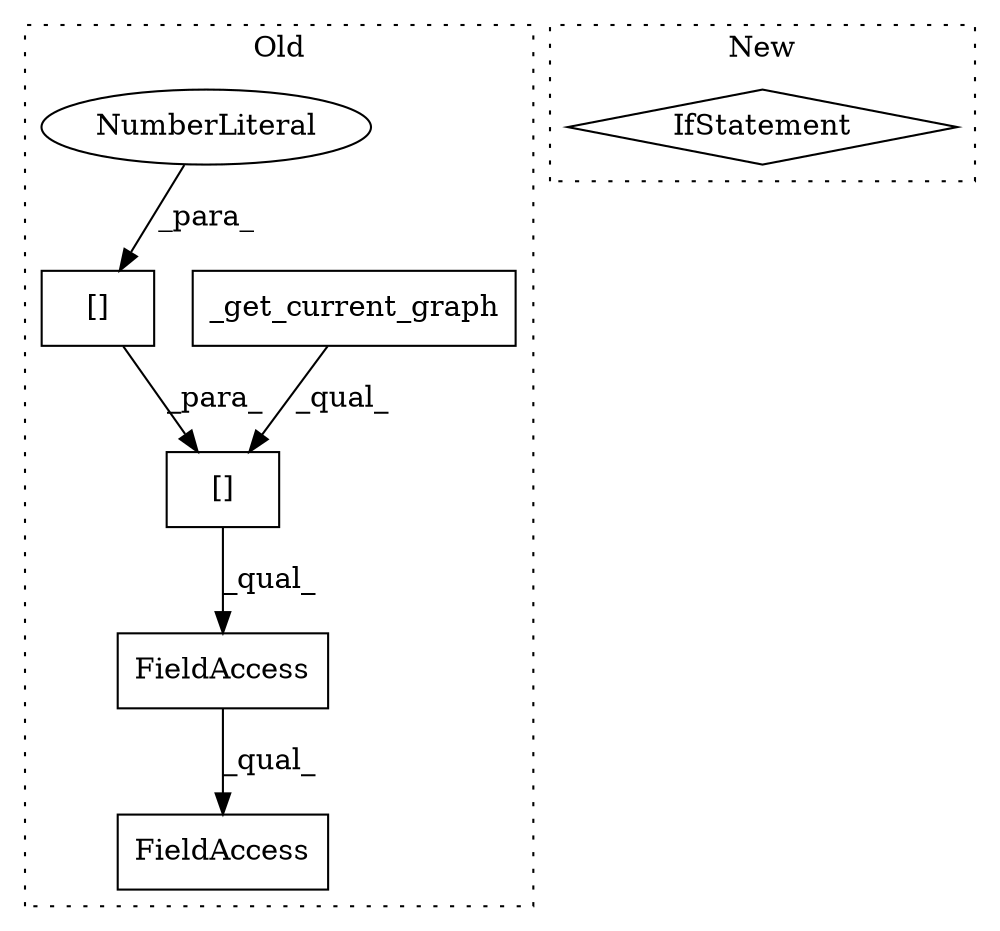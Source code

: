 digraph G {
subgraph cluster0 {
1 [label="_get_current_graph" a="32" s="50768" l="20" shape="box"];
3 [label="FieldAccess" a="22" s="50763" l="51" shape="box"];
4 [label="[]" a="2" s="50763,50803" l="26,1" shape="box"];
5 [label="FieldAccess" a="22" s="50763" l="47" shape="box"];
6 [label="[]" a="2" s="50789,50802" l="12,1" shape="box"];
7 [label="NumberLiteral" a="34" s="50801" l="1" shape="ellipse"];
label = "Old";
style="dotted";
}
subgraph cluster1 {
2 [label="IfStatement" a="25" s="64933,64965" l="4,2" shape="diamond"];
label = "New";
style="dotted";
}
1 -> 4 [label="_qual_"];
4 -> 5 [label="_qual_"];
5 -> 3 [label="_qual_"];
6 -> 4 [label="_para_"];
7 -> 6 [label="_para_"];
}